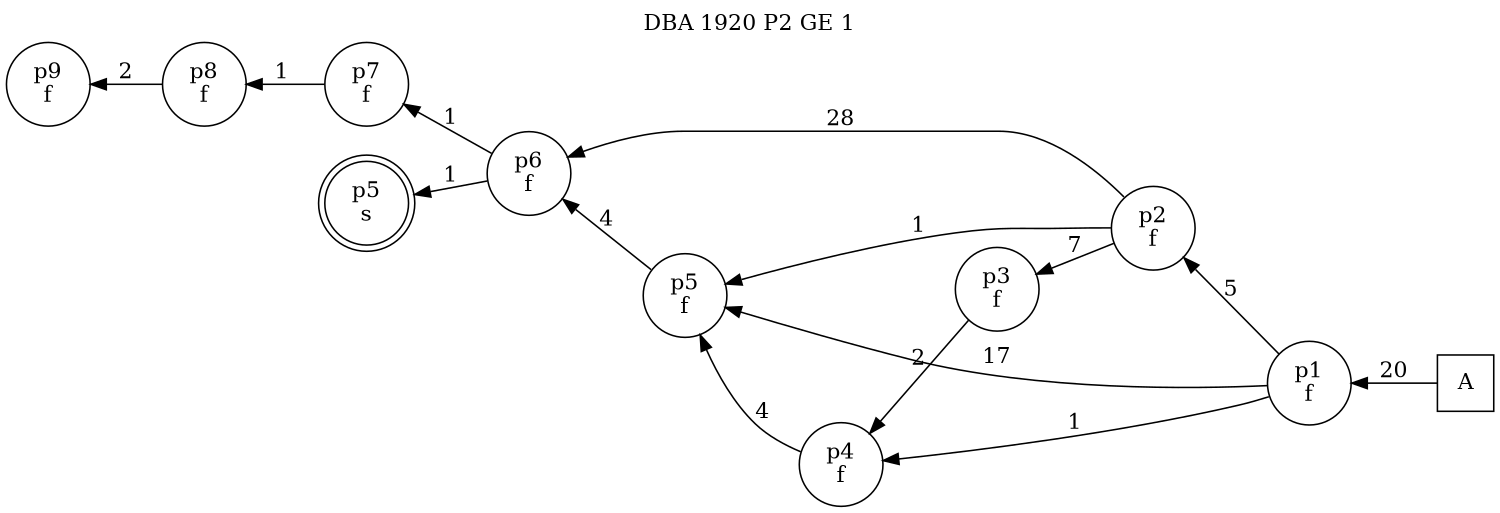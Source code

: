 digraph DBA_1920_P2_GE_1_GOOD {
labelloc="tl"
label= " DBA 1920 P2 GE 1 "
rankdir="RL";
graph [ size=" 10 , 10 !"]

"A" [shape="square" label="A"]
"p1_f" [shape="circle" label="p1
f"]
"p2_f" [shape="circle" label="p2
f"]
"p3_f" [shape="circle" label="p3
f"]
"p4_f" [shape="circle" label="p4
f"]
"p5_f" [shape="circle" label="p5
f"]
"p6_f" [shape="circle" label="p6
f"]
"p7_f" [shape="circle" label="p7
f"]
"p8_f" [shape="circle" label="p8
f"]
"p9_f" [shape="circle" label="p9
f"]
"p5_s" [shape="doublecircle" label="p5
s"]
"A" -> "p1_f" [ label=20]
"p1_f" -> "p2_f" [ label=5]
"p1_f" -> "p4_f" [ label=1]
"p1_f" -> "p5_f" [ label=17]
"p2_f" -> "p3_f" [ label=7]
"p2_f" -> "p5_f" [ label=1]
"p2_f" -> "p6_f" [ label=28]
"p3_f" -> "p4_f" [ label=2]
"p4_f" -> "p5_f" [ label=4]
"p5_f" -> "p6_f" [ label=4]
"p6_f" -> "p7_f" [ label=1]
"p6_f" -> "p5_s" [ label=1]
"p7_f" -> "p8_f" [ label=1]
"p8_f" -> "p9_f" [ label=2]
}
